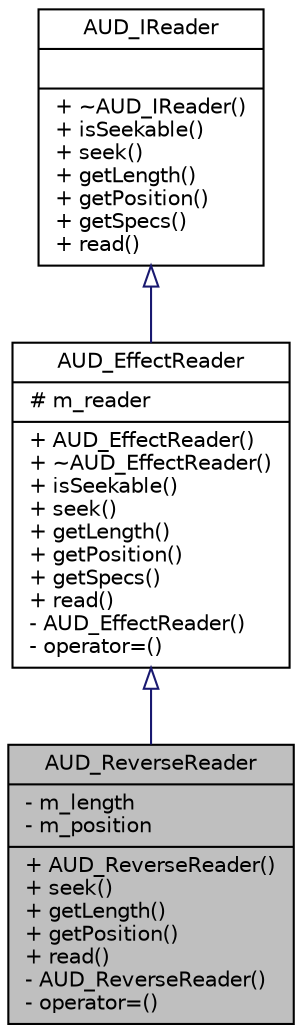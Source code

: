 digraph G
{
  edge [fontname="Helvetica",fontsize="10",labelfontname="Helvetica",labelfontsize="10"];
  node [fontname="Helvetica",fontsize="10",shape=record];
  Node1 [label="{AUD_ReverseReader\n|- m_length\l- m_position\l|+ AUD_ReverseReader()\l+ seek()\l+ getLength()\l+ getPosition()\l+ read()\l- AUD_ReverseReader()\l- operator=()\l}",height=0.2,width=0.4,color="black", fillcolor="grey75", style="filled" fontcolor="black"];
  Node2 -> Node1 [dir=back,color="midnightblue",fontsize="10",style="solid",arrowtail="empty",fontname="Helvetica"];
  Node2 [label="{AUD_EffectReader\n|# m_reader\l|+ AUD_EffectReader()\l+ ~AUD_EffectReader()\l+ isSeekable()\l+ seek()\l+ getLength()\l+ getPosition()\l+ getSpecs()\l+ read()\l- AUD_EffectReader()\l- operator=()\l}",height=0.2,width=0.4,color="black", fillcolor="white", style="filled",URL="$db/d5c/classAUD__EffectReader.html"];
  Node3 -> Node2 [dir=back,color="midnightblue",fontsize="10",style="solid",arrowtail="empty",fontname="Helvetica"];
  Node3 [label="{AUD_IReader\n||+ ~AUD_IReader()\l+ isSeekable()\l+ seek()\l+ getLength()\l+ getPosition()\l+ getSpecs()\l+ read()\l}",height=0.2,width=0.4,color="black", fillcolor="white", style="filled",URL="$db/d2b/classAUD__IReader.html"];
}
